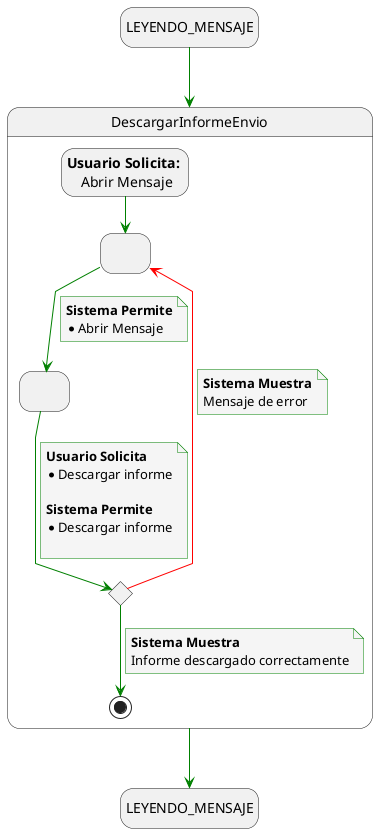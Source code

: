 @startuml leer_confirmar_documento

skinparam {
  NoteBackgroundColor #whiteSmoke
  ArrowColor #green
  NoteBorderColor #green
  linetype polyline
}

hide empty description

state startState as "LEYENDO_MENSAJE"
state endState as "LEYENDO_MENSAJE"


startState --> DescargarInformeEnvio
DescargarInformeEnvio --> endState

state DescargarInformeEnvio {
    state solicitudAbrirMensaje as " "
    state solicitudDescargarInforme as " "
    state descargarInforme <<choice>>
    state usuarioSolicita as "<b>Usuario Solicita:</b> \n Abrir Mensaje"
    
    usuarioSolicita --> solicitudAbrirMensaje
    solicitudAbrirMensaje --> solicitudDescargarInforme
    note on link
        <b>Sistema Permite</b>
        * Abrir Mensaje
    end note

    solicitudDescargarInforme --> descargarInforme
    note on link
        <b>Usuario Solicita</b>
        * Descargar informe 
        
        <b>Sistema Permite</b>
        * Descargar informe
  
    end note
    
    
    descargarInforme -[#red]-> solicitudAbrirMensaje
    note on link
        <b>Sistema Muestra</b>
        Mensaje de error
    end note
    
   descargarInforme --> [*]
    note on link
        <b>Sistema Muestra</b>
        Informe descargado correctamente
    end note

}

@enduml